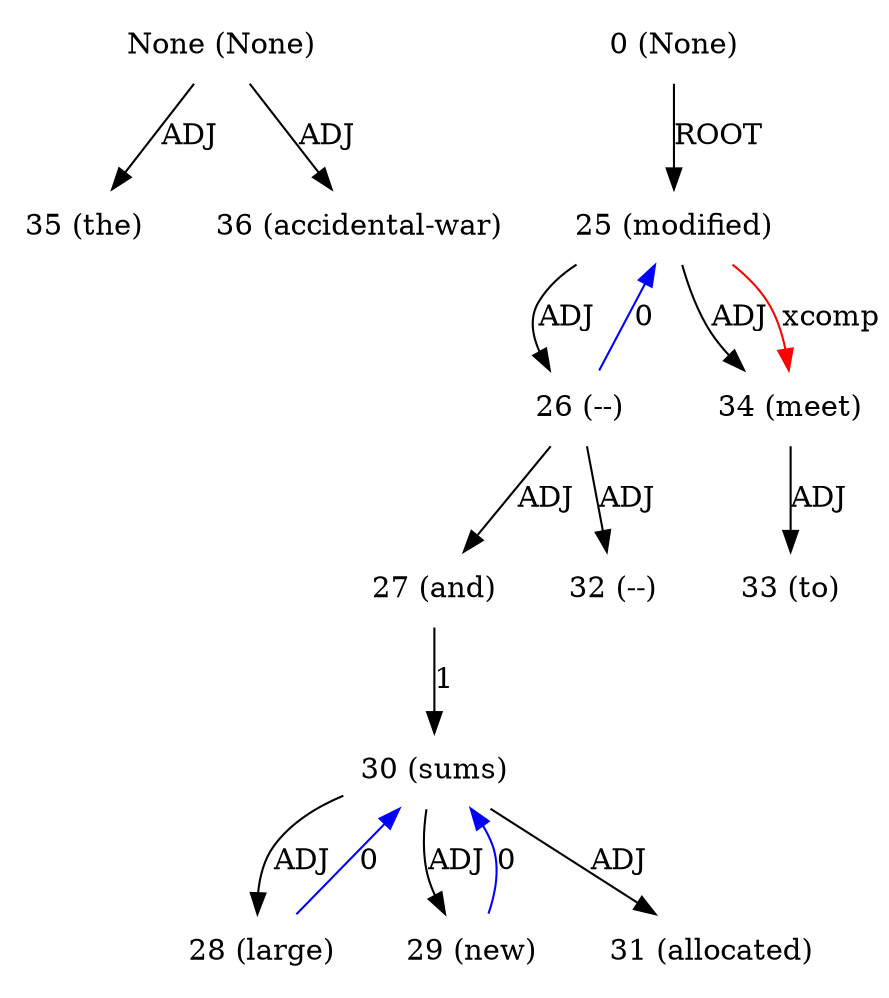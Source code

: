 digraph G{
edge [dir=forward]
node [shape=plaintext]

None [label="None (None)"]
None -> 35 [label="ADJ"]
None -> 36 [label="ADJ"]
0 [label="0 (None)"]
0 -> 25 [label="ROOT"]
25 [label="25 (modified)"]
25 -> 26 [label="ADJ"]
25 -> 34 [label="ADJ"]
26 [label="26 (--)"]
26 -> 25 [label="0", color="blue"]
26 -> 27 [label="ADJ"]
26 -> 32 [label="ADJ"]
27 [label="27 (and)"]
27 -> 30 [label="1"]
28 [label="28 (large)"]
28 -> 30 [label="0", color="blue"]
29 [label="29 (new)"]
29 -> 30 [label="0", color="blue"]
30 [label="30 (sums)"]
30 -> 28 [label="ADJ"]
30 -> 29 [label="ADJ"]
30 -> 31 [label="ADJ"]
31 [label="31 (allocated)"]
32 [label="32 (--)"]
33 [label="33 (to)"]
34 [label="34 (meet)"]
25 -> 34 [label="xcomp", color="red"]
34 -> 33 [label="ADJ"]
35 [label="35 (the)"]
36 [label="36 (accidental-war)"]
}
